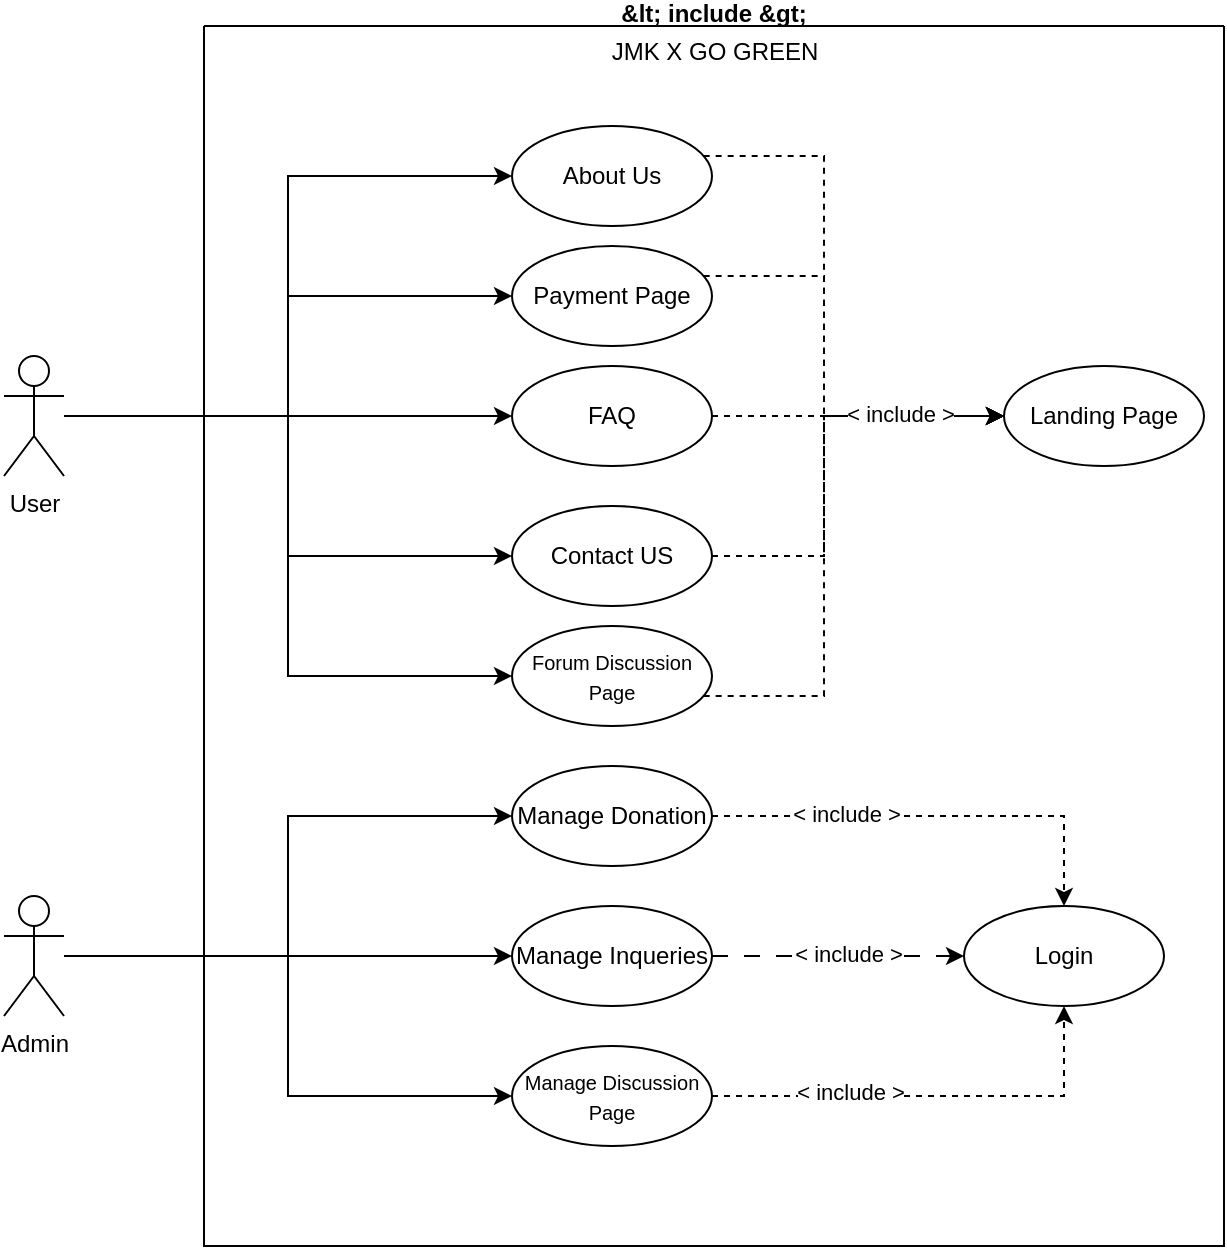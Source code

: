 <mxfile version="24.9.0">
  <diagram name="Page-1" id="N8OivobBC24DAIynmUau">
    <mxGraphModel dx="977" dy="523" grid="1" gridSize="10" guides="1" tooltips="1" connect="1" arrows="1" fold="1" page="1" pageScale="1" pageWidth="827" pageHeight="1169" math="0" shadow="0">
      <root>
        <mxCell id="0" />
        <mxCell id="1" parent="0" />
        <mxCell id="YkTlg5jxrq_SYrSYojcH-1" value="&#xa;&amp;lt; include &amp;gt;&#xa;&#xa;" style="swimlane;startSize=0;" vertex="1" parent="1">
          <mxGeometry x="200" y="50" width="510" height="610" as="geometry" />
        </mxCell>
        <mxCell id="YkTlg5jxrq_SYrSYojcH-53" style="edgeStyle=orthogonalEdgeStyle;rounded=0;orthogonalLoop=1;jettySize=auto;html=1;entryX=0;entryY=0.5;entryDx=0;entryDy=0;dashed=1;" edge="1" parent="YkTlg5jxrq_SYrSYojcH-1" source="YkTlg5jxrq_SYrSYojcH-3" target="YkTlg5jxrq_SYrSYojcH-47">
          <mxGeometry relative="1" as="geometry">
            <Array as="points">
              <mxPoint x="310" y="65" />
              <mxPoint x="310" y="195" />
            </Array>
          </mxGeometry>
        </mxCell>
        <mxCell id="YkTlg5jxrq_SYrSYojcH-3" value="About Us" style="ellipse;whiteSpace=wrap;html=1;" vertex="1" parent="YkTlg5jxrq_SYrSYojcH-1">
          <mxGeometry x="154" y="50" width="100" height="50" as="geometry" />
        </mxCell>
        <mxCell id="YkTlg5jxrq_SYrSYojcH-22" value="&lt;div&gt;JMK X GO GREEN&lt;/div&gt;&lt;div&gt;&lt;br&gt;&lt;/div&gt;" style="text;html=1;align=center;verticalAlign=middle;resizable=0;points=[];autosize=1;strokeColor=none;fillColor=none;" vertex="1" parent="YkTlg5jxrq_SYrSYojcH-1">
          <mxGeometry x="190" width="130" height="40" as="geometry" />
        </mxCell>
        <mxCell id="YkTlg5jxrq_SYrSYojcH-55" style="edgeStyle=orthogonalEdgeStyle;rounded=0;orthogonalLoop=1;jettySize=auto;html=1;entryX=0;entryY=0.5;entryDx=0;entryDy=0;dashed=1;" edge="1" parent="YkTlg5jxrq_SYrSYojcH-1" source="YkTlg5jxrq_SYrSYojcH-25" target="YkTlg5jxrq_SYrSYojcH-47">
          <mxGeometry relative="1" as="geometry">
            <mxPoint x="420" y="200" as="targetPoint" />
            <Array as="points">
              <mxPoint x="310" y="125" />
              <mxPoint x="310" y="195" />
            </Array>
          </mxGeometry>
        </mxCell>
        <mxCell id="YkTlg5jxrq_SYrSYojcH-25" value="Payment Page" style="ellipse;whiteSpace=wrap;html=1;" vertex="1" parent="YkTlg5jxrq_SYrSYojcH-1">
          <mxGeometry x="154" y="110" width="100" height="50" as="geometry" />
        </mxCell>
        <mxCell id="YkTlg5jxrq_SYrSYojcH-48" style="edgeStyle=orthogonalEdgeStyle;rounded=0;orthogonalLoop=1;jettySize=auto;html=1;entryX=0;entryY=0.5;entryDx=0;entryDy=0;dashed=1;" edge="1" parent="YkTlg5jxrq_SYrSYojcH-1" source="YkTlg5jxrq_SYrSYojcH-26" target="YkTlg5jxrq_SYrSYojcH-47">
          <mxGeometry relative="1" as="geometry" />
        </mxCell>
        <mxCell id="YkTlg5jxrq_SYrSYojcH-26" value="FAQ" style="ellipse;whiteSpace=wrap;html=1;" vertex="1" parent="YkTlg5jxrq_SYrSYojcH-1">
          <mxGeometry x="154" y="170" width="100" height="50" as="geometry" />
        </mxCell>
        <mxCell id="YkTlg5jxrq_SYrSYojcH-54" style="edgeStyle=orthogonalEdgeStyle;rounded=0;orthogonalLoop=1;jettySize=auto;html=1;entryX=0;entryY=0.5;entryDx=0;entryDy=0;dashed=1;" edge="1" parent="YkTlg5jxrq_SYrSYojcH-1" source="YkTlg5jxrq_SYrSYojcH-27" target="YkTlg5jxrq_SYrSYojcH-47">
          <mxGeometry relative="1" as="geometry">
            <Array as="points">
              <mxPoint x="310" y="265" />
              <mxPoint x="310" y="195" />
            </Array>
          </mxGeometry>
        </mxCell>
        <mxCell id="YkTlg5jxrq_SYrSYojcH-27" value="Contact US" style="ellipse;whiteSpace=wrap;html=1;" vertex="1" parent="YkTlg5jxrq_SYrSYojcH-1">
          <mxGeometry x="154" y="240" width="100" height="50" as="geometry" />
        </mxCell>
        <mxCell id="YkTlg5jxrq_SYrSYojcH-51" style="edgeStyle=orthogonalEdgeStyle;rounded=0;orthogonalLoop=1;jettySize=auto;html=1;entryX=0;entryY=0.5;entryDx=0;entryDy=0;dashed=1;" edge="1" parent="YkTlg5jxrq_SYrSYojcH-1" source="YkTlg5jxrq_SYrSYojcH-28" target="YkTlg5jxrq_SYrSYojcH-47">
          <mxGeometry relative="1" as="geometry">
            <Array as="points">
              <mxPoint x="310" y="335" />
              <mxPoint x="310" y="195" />
            </Array>
          </mxGeometry>
        </mxCell>
        <mxCell id="YkTlg5jxrq_SYrSYojcH-57" value="&amp;lt; include &amp;gt;" style="edgeLabel;html=1;align=center;verticalAlign=middle;resizable=0;points=[];" vertex="1" connectable="0" parent="YkTlg5jxrq_SYrSYojcH-51">
          <mxGeometry x="0.724" y="1" relative="1" as="geometry">
            <mxPoint x="-12" as="offset" />
          </mxGeometry>
        </mxCell>
        <mxCell id="YkTlg5jxrq_SYrSYojcH-28" value="&lt;font style=&quot;font-size: 10px;&quot;&gt;Forum Discussion &lt;br&gt;Page&lt;/font&gt;" style="ellipse;whiteSpace=wrap;html=1;" vertex="1" parent="YkTlg5jxrq_SYrSYojcH-1">
          <mxGeometry x="154" y="300" width="100" height="50" as="geometry" />
        </mxCell>
        <mxCell id="YkTlg5jxrq_SYrSYojcH-47" value="Landing Page" style="ellipse;whiteSpace=wrap;html=1;" vertex="1" parent="YkTlg5jxrq_SYrSYojcH-1">
          <mxGeometry x="400" y="170" width="100" height="50" as="geometry" />
        </mxCell>
        <mxCell id="YkTlg5jxrq_SYrSYojcH-73" style="edgeStyle=orthogonalEdgeStyle;rounded=0;orthogonalLoop=1;jettySize=auto;html=1;entryX=0.5;entryY=0;entryDx=0;entryDy=0;dashed=1;" edge="1" parent="YkTlg5jxrq_SYrSYojcH-1" source="YkTlg5jxrq_SYrSYojcH-59" target="YkTlg5jxrq_SYrSYojcH-71">
          <mxGeometry relative="1" as="geometry" />
        </mxCell>
        <mxCell id="YkTlg5jxrq_SYrSYojcH-59" value="Manage Donation" style="ellipse;whiteSpace=wrap;html=1;" vertex="1" parent="YkTlg5jxrq_SYrSYojcH-1">
          <mxGeometry x="154" y="370" width="100" height="50" as="geometry" />
        </mxCell>
        <mxCell id="YkTlg5jxrq_SYrSYojcH-72" style="edgeStyle=orthogonalEdgeStyle;rounded=0;orthogonalLoop=1;jettySize=auto;html=1;dashed=1;dashPattern=8 8;" edge="1" parent="YkTlg5jxrq_SYrSYojcH-1" source="YkTlg5jxrq_SYrSYojcH-60" target="YkTlg5jxrq_SYrSYojcH-71">
          <mxGeometry relative="1" as="geometry" />
        </mxCell>
        <mxCell id="YkTlg5jxrq_SYrSYojcH-76" value="&amp;lt; include &amp;gt;" style="edgeLabel;html=1;align=center;verticalAlign=middle;resizable=0;points=[];" vertex="1" connectable="0" parent="YkTlg5jxrq_SYrSYojcH-72">
          <mxGeometry x="0.07" y="3" relative="1" as="geometry">
            <mxPoint y="2" as="offset" />
          </mxGeometry>
        </mxCell>
        <mxCell id="YkTlg5jxrq_SYrSYojcH-60" value="Manage Inqueries" style="ellipse;whiteSpace=wrap;html=1;" vertex="1" parent="YkTlg5jxrq_SYrSYojcH-1">
          <mxGeometry x="154" y="440" width="100" height="50" as="geometry" />
        </mxCell>
        <mxCell id="YkTlg5jxrq_SYrSYojcH-74" style="edgeStyle=orthogonalEdgeStyle;rounded=0;orthogonalLoop=1;jettySize=auto;html=1;entryX=0.5;entryY=1;entryDx=0;entryDy=0;dashed=1;" edge="1" parent="YkTlg5jxrq_SYrSYojcH-1" source="YkTlg5jxrq_SYrSYojcH-61" target="YkTlg5jxrq_SYrSYojcH-71">
          <mxGeometry relative="1" as="geometry" />
        </mxCell>
        <mxCell id="YkTlg5jxrq_SYrSYojcH-78" value="&amp;lt; include &amp;gt;" style="edgeLabel;html=1;align=center;verticalAlign=middle;resizable=0;points=[];" vertex="1" connectable="0" parent="YkTlg5jxrq_SYrSYojcH-74">
          <mxGeometry x="-0.354" y="2" relative="1" as="geometry">
            <mxPoint x="-3" as="offset" />
          </mxGeometry>
        </mxCell>
        <mxCell id="YkTlg5jxrq_SYrSYojcH-61" value="&lt;font style=&quot;font-size: 10px;&quot;&gt;Manage Discussion &lt;br&gt;Page&lt;/font&gt;" style="ellipse;whiteSpace=wrap;html=1;" vertex="1" parent="YkTlg5jxrq_SYrSYojcH-1">
          <mxGeometry x="154" y="510" width="100" height="50" as="geometry" />
        </mxCell>
        <mxCell id="YkTlg5jxrq_SYrSYojcH-71" value="Login" style="ellipse;whiteSpace=wrap;html=1;" vertex="1" parent="YkTlg5jxrq_SYrSYojcH-1">
          <mxGeometry x="380" y="440" width="100" height="50" as="geometry" />
        </mxCell>
        <mxCell id="YkTlg5jxrq_SYrSYojcH-75" value="&amp;lt; include &amp;gt;" style="edgeLabel;html=1;align=center;verticalAlign=middle;resizable=0;points=[];" vertex="1" connectable="0" parent="YkTlg5jxrq_SYrSYojcH-1">
          <mxGeometry x="329.996" y="300" as="geometry">
            <mxPoint x="-9" y="94" as="offset" />
          </mxGeometry>
        </mxCell>
        <mxCell id="YkTlg5jxrq_SYrSYojcH-62" style="edgeStyle=orthogonalEdgeStyle;rounded=0;orthogonalLoop=1;jettySize=auto;html=1;entryX=0;entryY=0.5;entryDx=0;entryDy=0;" edge="1" parent="1" source="YkTlg5jxrq_SYrSYojcH-16" target="YkTlg5jxrq_SYrSYojcH-60">
          <mxGeometry relative="1" as="geometry" />
        </mxCell>
        <mxCell id="YkTlg5jxrq_SYrSYojcH-63" style="edgeStyle=orthogonalEdgeStyle;rounded=0;orthogonalLoop=1;jettySize=auto;html=1;entryX=0;entryY=0.5;entryDx=0;entryDy=0;" edge="1" parent="1" source="YkTlg5jxrq_SYrSYojcH-16" target="YkTlg5jxrq_SYrSYojcH-59">
          <mxGeometry relative="1" as="geometry" />
        </mxCell>
        <mxCell id="YkTlg5jxrq_SYrSYojcH-64" style="edgeStyle=orthogonalEdgeStyle;rounded=0;orthogonalLoop=1;jettySize=auto;html=1;entryX=0;entryY=0.5;entryDx=0;entryDy=0;" edge="1" parent="1" source="YkTlg5jxrq_SYrSYojcH-16" target="YkTlg5jxrq_SYrSYojcH-61">
          <mxGeometry relative="1" as="geometry" />
        </mxCell>
        <mxCell id="YkTlg5jxrq_SYrSYojcH-16" value="Admin" style="shape=umlActor;verticalLabelPosition=bottom;verticalAlign=top;html=1;" vertex="1" parent="1">
          <mxGeometry x="100" y="485" width="30" height="60" as="geometry" />
        </mxCell>
        <mxCell id="YkTlg5jxrq_SYrSYojcH-65" style="edgeStyle=orthogonalEdgeStyle;rounded=0;orthogonalLoop=1;jettySize=auto;html=1;entryX=0;entryY=0.5;entryDx=0;entryDy=0;" edge="1" parent="1" source="YkTlg5jxrq_SYrSYojcH-15" target="YkTlg5jxrq_SYrSYojcH-26">
          <mxGeometry relative="1" as="geometry" />
        </mxCell>
        <mxCell id="YkTlg5jxrq_SYrSYojcH-66" style="edgeStyle=orthogonalEdgeStyle;rounded=0;orthogonalLoop=1;jettySize=auto;html=1;entryX=0;entryY=0.5;entryDx=0;entryDy=0;" edge="1" parent="1" source="YkTlg5jxrq_SYrSYojcH-15" target="YkTlg5jxrq_SYrSYojcH-27">
          <mxGeometry relative="1" as="geometry" />
        </mxCell>
        <mxCell id="YkTlg5jxrq_SYrSYojcH-67" style="edgeStyle=orthogonalEdgeStyle;rounded=0;orthogonalLoop=1;jettySize=auto;html=1;entryX=0;entryY=0.5;entryDx=0;entryDy=0;" edge="1" parent="1" source="YkTlg5jxrq_SYrSYojcH-15" target="YkTlg5jxrq_SYrSYojcH-28">
          <mxGeometry relative="1" as="geometry" />
        </mxCell>
        <mxCell id="YkTlg5jxrq_SYrSYojcH-69" style="edgeStyle=orthogonalEdgeStyle;rounded=0;orthogonalLoop=1;jettySize=auto;html=1;entryX=0;entryY=0.5;entryDx=0;entryDy=0;" edge="1" parent="1" source="YkTlg5jxrq_SYrSYojcH-15" target="YkTlg5jxrq_SYrSYojcH-25">
          <mxGeometry relative="1" as="geometry" />
        </mxCell>
        <mxCell id="YkTlg5jxrq_SYrSYojcH-70" style="edgeStyle=orthogonalEdgeStyle;rounded=0;orthogonalLoop=1;jettySize=auto;html=1;entryX=0;entryY=0.5;entryDx=0;entryDy=0;" edge="1" parent="1" source="YkTlg5jxrq_SYrSYojcH-15" target="YkTlg5jxrq_SYrSYojcH-3">
          <mxGeometry relative="1" as="geometry" />
        </mxCell>
        <mxCell id="YkTlg5jxrq_SYrSYojcH-15" value="User" style="shape=umlActor;verticalLabelPosition=bottom;verticalAlign=top;html=1;" vertex="1" parent="1">
          <mxGeometry x="100" y="215" width="30" height="60" as="geometry" />
        </mxCell>
      </root>
    </mxGraphModel>
  </diagram>
</mxfile>
